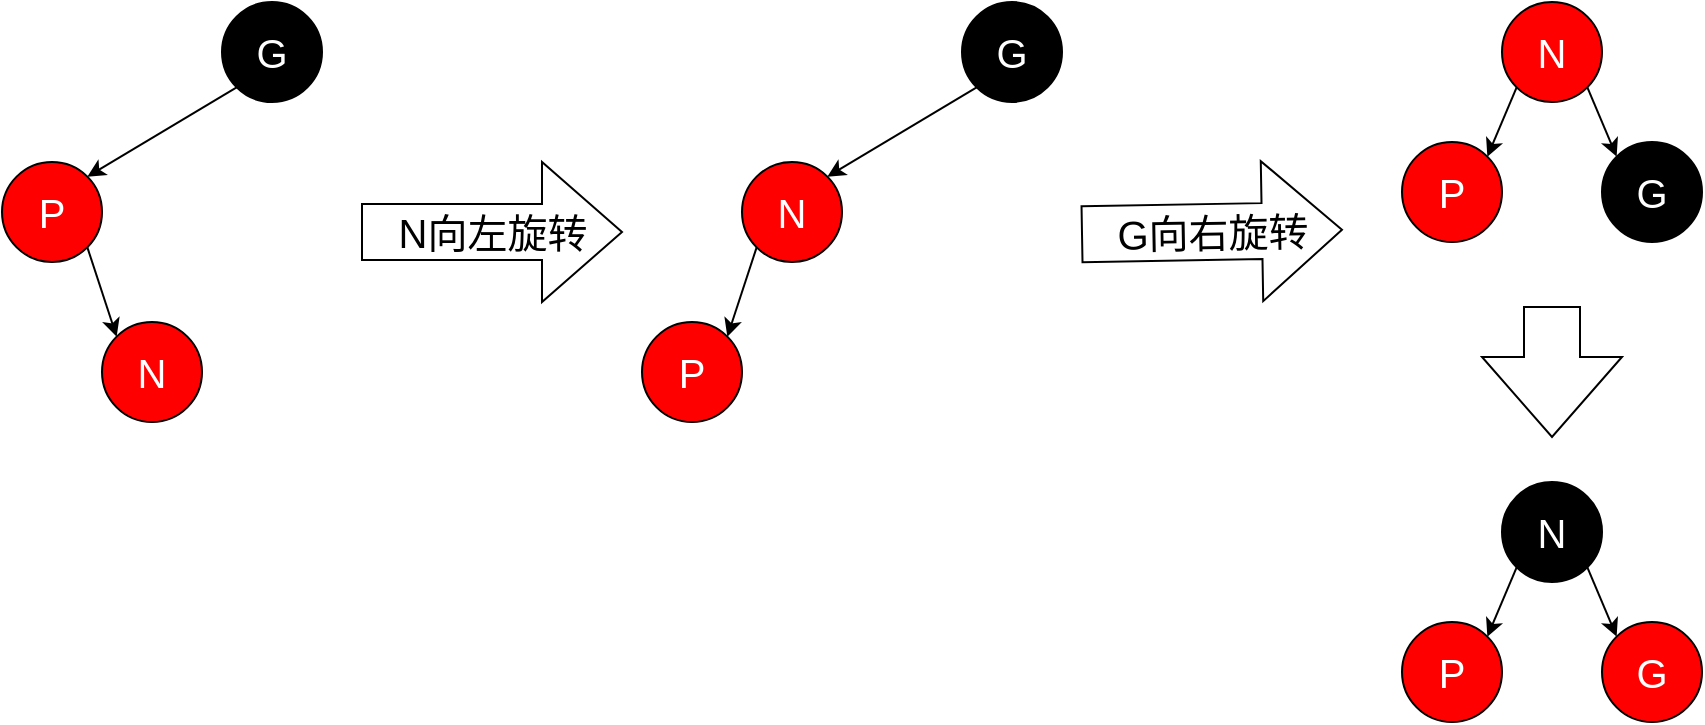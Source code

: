 <mxfile version="20.4.0" type="device"><diagram id="R-cHSDtUfPkVtpVSe-z4" name="Page-1"><mxGraphModel dx="1422" dy="705" grid="1" gridSize="10" guides="1" tooltips="1" connect="1" arrows="1" fold="1" page="1" pageScale="1" pageWidth="850" pageHeight="1100" math="0" shadow="0"><root><mxCell id="0"/><mxCell id="1" parent="0"/><mxCell id="pwdGCoLKwOqA809SYNpn-8" style="edgeStyle=none;rounded=0;orthogonalLoop=1;jettySize=auto;html=1;exitX=1;exitY=1;exitDx=0;exitDy=0;entryX=0;entryY=0;entryDx=0;entryDy=0;fontSize=20;fontColor=#FFFFFF;" parent="1" source="pwdGCoLKwOqA809SYNpn-2" target="pwdGCoLKwOqA809SYNpn-3" edge="1"><mxGeometry relative="1" as="geometry"/></mxCell><mxCell id="pwdGCoLKwOqA809SYNpn-2" value="&lt;font color=&quot;#ffffff&quot; style=&quot;font-size: 20px;&quot;&gt;P&lt;/font&gt;" style="ellipse;whiteSpace=wrap;html=1;aspect=fixed;fillColor=#FF0000;" parent="1" vertex="1"><mxGeometry x="720" y="200" width="50" height="50" as="geometry"/></mxCell><mxCell id="pwdGCoLKwOqA809SYNpn-3" value="&lt;font color=&quot;#ffffff&quot;&gt;&lt;span style=&quot;font-size: 20px;&quot;&gt;N&lt;/span&gt;&lt;/font&gt;" style="ellipse;whiteSpace=wrap;html=1;aspect=fixed;fillColor=#FF0000;" parent="1" vertex="1"><mxGeometry x="770" y="280" width="50" height="50" as="geometry"/></mxCell><mxCell id="pwdGCoLKwOqA809SYNpn-4" style="edgeStyle=none;rounded=0;orthogonalLoop=1;jettySize=auto;html=1;exitX=0;exitY=1;exitDx=0;exitDy=0;entryX=1;entryY=0;entryDx=0;entryDy=0;fontSize=20;fontColor=#000000;" parent="1" source="pwdGCoLKwOqA809SYNpn-6" target="pwdGCoLKwOqA809SYNpn-2" edge="1"><mxGeometry relative="1" as="geometry"/></mxCell><mxCell id="pwdGCoLKwOqA809SYNpn-6" value="&lt;font style=&quot;font-size: 20px;&quot; color=&quot;#ffffff&quot;&gt;G&lt;/font&gt;" style="ellipse;whiteSpace=wrap;html=1;aspect=fixed;fillColor=#000000;" parent="1" vertex="1"><mxGeometry x="830" y="120" width="50" height="50" as="geometry"/></mxCell><mxCell id="gJLooLLxW_zo6J-UF6FN-1" value="N向左旋转" style="html=1;shadow=0;dashed=0;align=center;verticalAlign=middle;shape=mxgraph.arrows2.arrow;dy=0.6;dx=40;notch=0;sketch=0;fontSize=20;fontColor=#000000;fillColor=#FFFFFF;" vertex="1" parent="1"><mxGeometry x="900" y="200" width="130" height="70" as="geometry"/></mxCell><mxCell id="gJLooLLxW_zo6J-UF6FN-20" style="edgeStyle=none;rounded=0;orthogonalLoop=1;jettySize=auto;html=1;exitX=0;exitY=1;exitDx=0;exitDy=0;entryX=1;entryY=0;entryDx=0;entryDy=0;fontSize=20;fontColor=#000000;" edge="1" parent="1" source="gJLooLLxW_zo6J-UF6FN-16" target="gJLooLLxW_zo6J-UF6FN-17"><mxGeometry relative="1" as="geometry"/></mxCell><mxCell id="gJLooLLxW_zo6J-UF6FN-16" value="&lt;font color=&quot;#ffffff&quot; style=&quot;font-size: 20px;&quot;&gt;N&lt;/font&gt;" style="ellipse;whiteSpace=wrap;html=1;aspect=fixed;fillColor=#FF0000;" vertex="1" parent="1"><mxGeometry x="1090" y="200" width="50" height="50" as="geometry"/></mxCell><mxCell id="gJLooLLxW_zo6J-UF6FN-17" value="&lt;font color=&quot;#ffffff&quot;&gt;&lt;span style=&quot;font-size: 20px;&quot;&gt;P&lt;/span&gt;&lt;/font&gt;" style="ellipse;whiteSpace=wrap;html=1;aspect=fixed;fillColor=#FF0000;" vertex="1" parent="1"><mxGeometry x="1040" y="280" width="50" height="50" as="geometry"/></mxCell><mxCell id="gJLooLLxW_zo6J-UF6FN-18" style="edgeStyle=none;rounded=0;orthogonalLoop=1;jettySize=auto;html=1;exitX=0;exitY=1;exitDx=0;exitDy=0;entryX=1;entryY=0;entryDx=0;entryDy=0;fontSize=20;fontColor=#000000;" edge="1" parent="1" source="gJLooLLxW_zo6J-UF6FN-19" target="gJLooLLxW_zo6J-UF6FN-16"><mxGeometry relative="1" as="geometry"/></mxCell><mxCell id="gJLooLLxW_zo6J-UF6FN-19" value="&lt;font style=&quot;font-size: 20px;&quot; color=&quot;#ffffff&quot;&gt;G&lt;/font&gt;" style="ellipse;whiteSpace=wrap;html=1;aspect=fixed;fillColor=#000000;" vertex="1" parent="1"><mxGeometry x="1200" y="120" width="50" height="50" as="geometry"/></mxCell><mxCell id="gJLooLLxW_zo6J-UF6FN-21" value="G向右旋转" style="html=1;shadow=0;dashed=0;align=center;verticalAlign=middle;shape=mxgraph.arrows2.arrow;dy=0.6;dx=40;notch=0;sketch=0;fontSize=20;fontColor=#000000;fillColor=#FFFFFF;rotation=-1;" vertex="1" parent="1"><mxGeometry x="1260" y="200" width="130" height="70" as="geometry"/></mxCell><mxCell id="gJLooLLxW_zo6J-UF6FN-22" value="&lt;font style=&quot;font-size: 20px;&quot; color=&quot;#ffffff&quot;&gt;G&lt;/font&gt;" style="ellipse;whiteSpace=wrap;html=1;aspect=fixed;fillColor=#000000;" vertex="1" parent="1"><mxGeometry x="1520" y="190" width="50" height="50" as="geometry"/></mxCell><mxCell id="gJLooLLxW_zo6J-UF6FN-23" value="&lt;font color=&quot;#ffffff&quot;&gt;&lt;span style=&quot;font-size: 20px;&quot;&gt;P&lt;/span&gt;&lt;/font&gt;" style="ellipse;whiteSpace=wrap;html=1;aspect=fixed;fillColor=#FF0000;" vertex="1" parent="1"><mxGeometry x="1420" y="190" width="50" height="50" as="geometry"/></mxCell><mxCell id="gJLooLLxW_zo6J-UF6FN-25" style="edgeStyle=none;rounded=0;orthogonalLoop=1;jettySize=auto;html=1;exitX=0;exitY=1;exitDx=0;exitDy=0;entryX=1;entryY=0;entryDx=0;entryDy=0;fontSize=20;fontColor=#000000;" edge="1" parent="1" source="gJLooLLxW_zo6J-UF6FN-24" target="gJLooLLxW_zo6J-UF6FN-23"><mxGeometry relative="1" as="geometry"/></mxCell><mxCell id="gJLooLLxW_zo6J-UF6FN-26" style="edgeStyle=none;rounded=0;orthogonalLoop=1;jettySize=auto;html=1;exitX=1;exitY=1;exitDx=0;exitDy=0;entryX=0;entryY=0;entryDx=0;entryDy=0;fontSize=20;fontColor=#000000;" edge="1" parent="1" source="gJLooLLxW_zo6J-UF6FN-24" target="gJLooLLxW_zo6J-UF6FN-22"><mxGeometry relative="1" as="geometry"/></mxCell><mxCell id="gJLooLLxW_zo6J-UF6FN-24" value="&lt;font color=&quot;#ffffff&quot; style=&quot;font-size: 20px;&quot;&gt;N&lt;/font&gt;" style="ellipse;whiteSpace=wrap;html=1;aspect=fixed;fillColor=#FF0000;" vertex="1" parent="1"><mxGeometry x="1470" y="120" width="50" height="50" as="geometry"/></mxCell><mxCell id="gJLooLLxW_zo6J-UF6FN-27" value="" style="html=1;shadow=0;dashed=0;align=center;verticalAlign=middle;shape=mxgraph.arrows2.arrow;dy=0.6;dx=40;notch=0;sketch=0;fontSize=20;fontColor=#000000;fillColor=#FFFFFF;rotation=-90;flipH=1;" vertex="1" parent="1"><mxGeometry x="1462.5" y="270" width="65" height="70" as="geometry"/></mxCell><mxCell id="gJLooLLxW_zo6J-UF6FN-28" value="&lt;font style=&quot;font-size: 20px;&quot; color=&quot;#ffffff&quot;&gt;G&lt;/font&gt;" style="ellipse;whiteSpace=wrap;html=1;aspect=fixed;fillColor=#FF0000;" vertex="1" parent="1"><mxGeometry x="1520" y="430" width="50" height="50" as="geometry"/></mxCell><mxCell id="gJLooLLxW_zo6J-UF6FN-29" value="&lt;font color=&quot;#ffffff&quot;&gt;&lt;span style=&quot;font-size: 20px;&quot;&gt;P&lt;/span&gt;&lt;/font&gt;" style="ellipse;whiteSpace=wrap;html=1;aspect=fixed;fillColor=#FF0000;" vertex="1" parent="1"><mxGeometry x="1420" y="430" width="50" height="50" as="geometry"/></mxCell><mxCell id="gJLooLLxW_zo6J-UF6FN-30" style="edgeStyle=none;rounded=0;orthogonalLoop=1;jettySize=auto;html=1;exitX=0;exitY=1;exitDx=0;exitDy=0;entryX=1;entryY=0;entryDx=0;entryDy=0;fontSize=20;fontColor=#000000;" edge="1" parent="1" source="gJLooLLxW_zo6J-UF6FN-32" target="gJLooLLxW_zo6J-UF6FN-29"><mxGeometry relative="1" as="geometry"/></mxCell><mxCell id="gJLooLLxW_zo6J-UF6FN-31" style="edgeStyle=none;rounded=0;orthogonalLoop=1;jettySize=auto;html=1;exitX=1;exitY=1;exitDx=0;exitDy=0;entryX=0;entryY=0;entryDx=0;entryDy=0;fontSize=20;fontColor=#000000;" edge="1" parent="1" source="gJLooLLxW_zo6J-UF6FN-32" target="gJLooLLxW_zo6J-UF6FN-28"><mxGeometry relative="1" as="geometry"/></mxCell><mxCell id="gJLooLLxW_zo6J-UF6FN-32" value="&lt;font color=&quot;#ffffff&quot; style=&quot;font-size: 20px;&quot;&gt;N&lt;/font&gt;" style="ellipse;whiteSpace=wrap;html=1;aspect=fixed;fillColor=#000000;" vertex="1" parent="1"><mxGeometry x="1470" y="360" width="50" height="50" as="geometry"/></mxCell></root></mxGraphModel></diagram></mxfile>